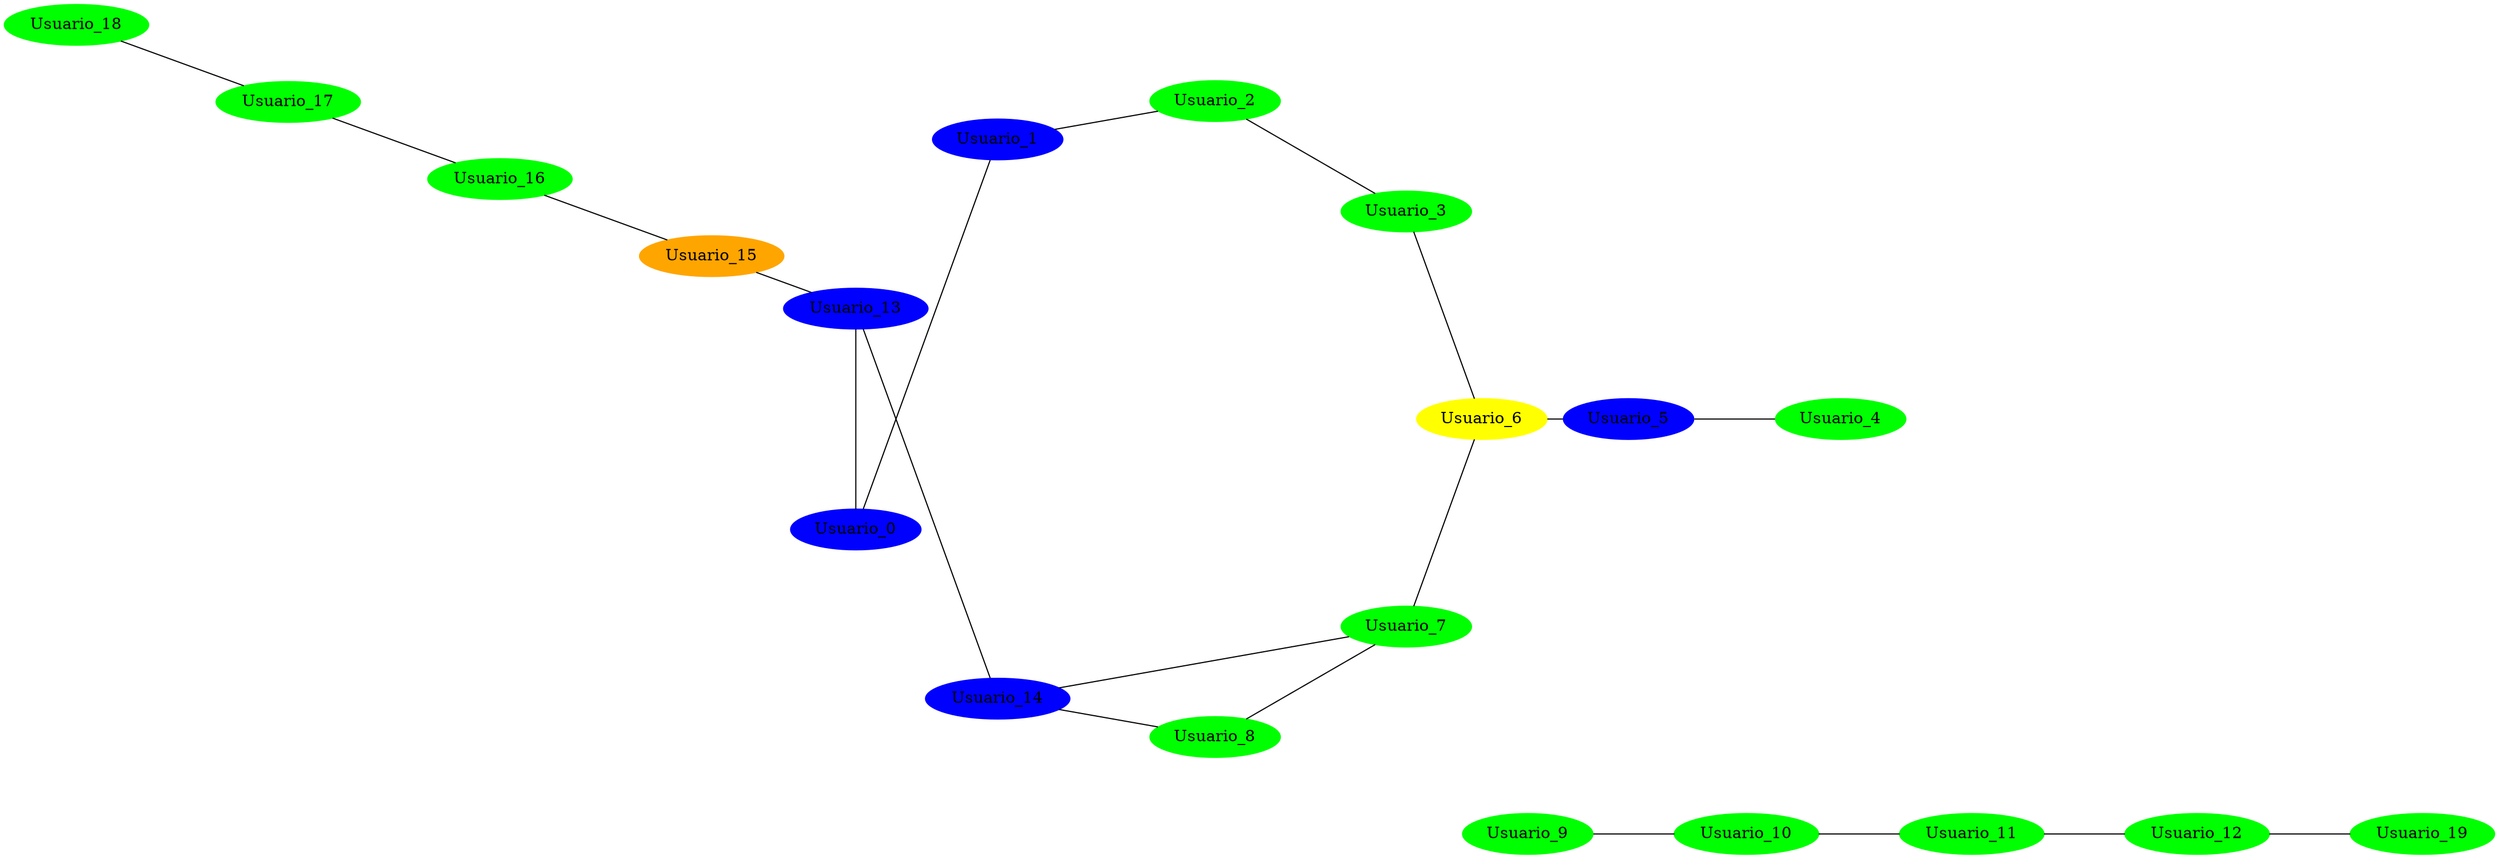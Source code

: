 graph Epidemia {
    layout=circo;
    node [style=filled];
    0 [label="Usuario_0" color=blue];
    1 [label="Usuario_1" color=blue];
    2 [label="Usuario_2" color=green];
    3 [label="Usuario_3" color=green];
    4 [label="Usuario_4" color=green];
    5 [label="Usuario_5" color=blue];
    6 [label="Usuario_6" color=yellow];
    7 [label="Usuario_7" color=green];
    8 [label="Usuario_8" color=green];
    9 [label="Usuario_9" color=green];
    10 [label="Usuario_10" color=green];
    11 [label="Usuario_11" color=green];
    12 [label="Usuario_12" color=green];
    13 [label="Usuario_13" color=blue];
    14 [label="Usuario_14" color=blue];
    15 [label="Usuario_15" color=orange];
    16 [label="Usuario_16" color=green];
    17 [label="Usuario_17" color=green];
    18 [label="Usuario_18" color=green];
    19 [label="Usuario_19" color=green];
    0 -- 1;
    0 -- 13;
    1 -- 2;
    2 -- 3;
    3 -- 6;
    4 -- 5;
    5 -- 6;
    6 -- 7;
    7 -- 14;
    7 -- 8;
    8 -- 14;
    9 -- 10;
    10 -- 11;
    11 -- 12;
    12 -- 19;
    13 -- 15;
    13 -- 14;
    15 -- 16;
    16 -- 17;
    17 -- 18;
}
